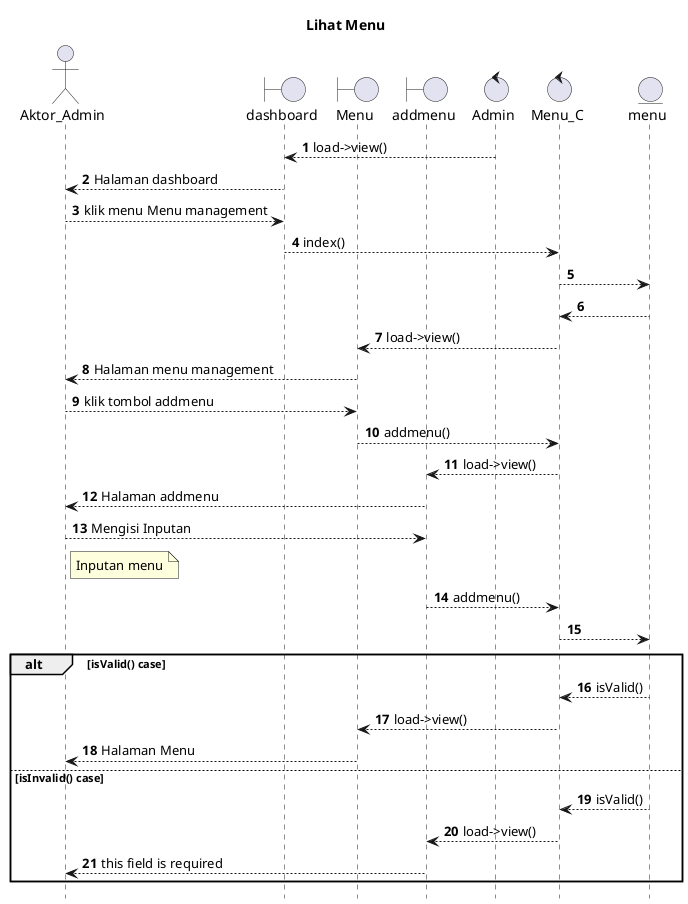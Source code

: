 @startuml

autonumber
hide footbox
title Lihat Menu

Actor Aktor_Admin
boundary dashboard
boundary Menu
boundary addmenu
control Admin
control Menu_C
Entity menu

Admin --> dashboard: load->view()
dashboard --> Aktor_Admin: Halaman dashboard
Aktor_Admin --> dashboard: klik menu Menu management
dashboard --> Menu_C: index()
Menu_C --> menu:
    
    menu --> Menu_C:
    Menu_C --> Menu: load->view()
    Menu --> Aktor_Admin: Halaman menu management

Aktor_Admin --> Menu: klik tombol addmenu
Menu --> Menu_C: addmenu()
Menu_C --> addmenu: load->view()
addmenu --> Aktor_Admin: Halaman addmenu

Aktor_Admin --> addmenu: Mengisi Inputan
    note right of Aktor_Admin
        Inputan menu
            end note
addmenu --> Menu_C: addmenu()
Menu_C --> menu:

alt isValid() case
    
    menu --> Menu_C: isValid()
    Menu_C --> Menu: load->view()
    Menu --> Aktor_Admin: Halaman Menu

else isInvalid() case
    
    menu --> Menu_C: isValid()
    Menu_C --> addmenu: load->view()
    addmenu --> Aktor_Admin: this field is required

end
@enduml